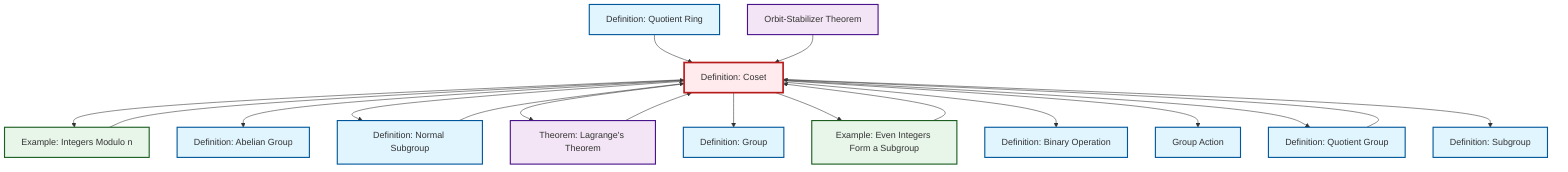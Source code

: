 graph TD
    classDef definition fill:#e1f5fe,stroke:#01579b,stroke-width:2px
    classDef theorem fill:#f3e5f5,stroke:#4a148c,stroke-width:2px
    classDef axiom fill:#fff3e0,stroke:#e65100,stroke-width:2px
    classDef example fill:#e8f5e9,stroke:#1b5e20,stroke-width:2px
    classDef current fill:#ffebee,stroke:#b71c1c,stroke-width:3px
    def-quotient-ring["Definition: Quotient Ring"]:::definition
    def-group-action["Group Action"]:::definition
    def-group["Definition: Group"]:::definition
    def-subgroup["Definition: Subgroup"]:::definition
    ex-even-integers-subgroup["Example: Even Integers Form a Subgroup"]:::example
    ex-quotient-integers-mod-n["Example: Integers Modulo n"]:::example
    def-abelian-group["Definition: Abelian Group"]:::definition
    def-normal-subgroup["Definition: Normal Subgroup"]:::definition
    thm-lagrange["Theorem: Lagrange's Theorem"]:::theorem
    def-quotient-group["Definition: Quotient Group"]:::definition
    def-coset["Definition: Coset"]:::definition
    thm-orbit-stabilizer["Orbit-Stabilizer Theorem"]:::theorem
    def-binary-operation["Definition: Binary Operation"]:::definition
    def-coset --> ex-quotient-integers-mod-n
    ex-quotient-integers-mod-n --> def-coset
    def-quotient-ring --> def-coset
    def-coset --> def-abelian-group
    def-coset --> def-normal-subgroup
    def-coset --> thm-lagrange
    def-normal-subgroup --> def-coset
    def-coset --> def-group
    thm-orbit-stabilizer --> def-coset
    def-coset --> ex-even-integers-subgroup
    thm-lagrange --> def-coset
    def-coset --> def-binary-operation
    def-coset --> def-group-action
    def-coset --> def-quotient-group
    def-coset --> def-subgroup
    ex-even-integers-subgroup --> def-coset
    def-quotient-group --> def-coset
    class def-coset current